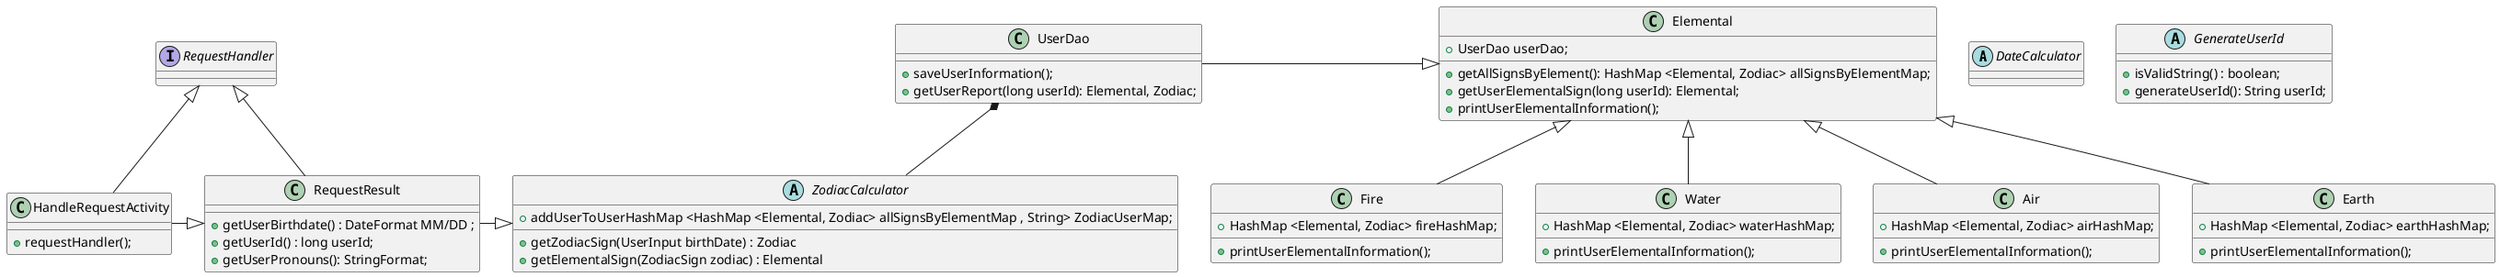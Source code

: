 @startuml
'https://plantuml.com/class-diagram

abstract class DateCalculator


interface RequestHandler
class HandleRequestActivity extends RequestHandler{
+ requestHandler();

}

class RequestResult extends RequestHandler {
+ getUserBirthdate() : DateFormat MM/DD ;
+ getUserId() : long userId;
+ getUserPronouns(): StringFormat;
}


HandleRequestActivity -|> RequestResult

class UserDao{
+ saveUserInformation();
+ getUserReport(long userId): Elemental, Zodiac;
}


RequestResult -|> ZodiacCalculator

UserDao *-- ZodiacCalculator

UserDao -|> Elemental


abstract class ZodiacCalculator{
    + getZodiacSign(UserInput birthDate) : Zodiac
    + getElementalSign(ZodiacSign zodiac) : Elemental
    + addUserToUserHashMap <HashMap <Elemental, Zodiac> allSignsByElementMap , String> ZodiacUserMap;
}


abstract class GenerateUserId{
    + isValidString() : boolean;
    + generateUserId(): String userId;

}

class Elemental {
+ UserDao userDao;
+ getAllSignsByElement(): HashMap <Elemental, Zodiac> allSignsByElementMap;
+ getUserElementalSign(long userId): Elemental;
+ printUserElementalInformation();

}

class Fire extends Elemental{
+ HashMap <Elemental, Zodiac> fireHashMap;
+ printUserElementalInformation();
}

class Water extends Elemental {
+ HashMap <Elemental, Zodiac> waterHashMap;
+ printUserElementalInformation();

}

class Air extends Elemental{
+ HashMap <Elemental, Zodiac> airHashMap;
+ printUserElementalInformation();
}


class Earth extends Elemental{
+ HashMap <Elemental, Zodiac> earthHashMap;
+ printUserElementalInformation();
}



@enduml